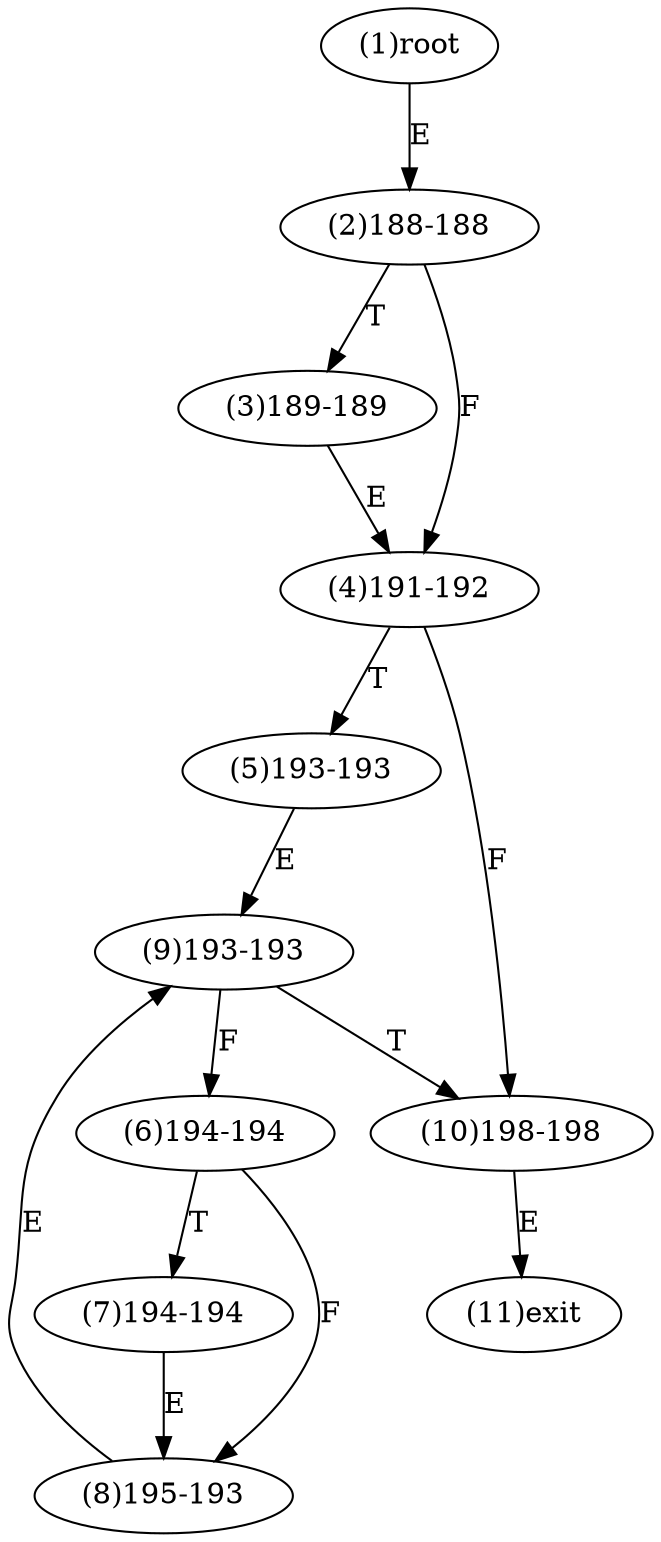 digraph "" { 
1[ label="(1)root"];
2[ label="(2)188-188"];
3[ label="(3)189-189"];
4[ label="(4)191-192"];
5[ label="(5)193-193"];
6[ label="(6)194-194"];
7[ label="(7)194-194"];
8[ label="(8)195-193"];
9[ label="(9)193-193"];
10[ label="(10)198-198"];
11[ label="(11)exit"];
1->2[ label="E"];
2->4[ label="F"];
2->3[ label="T"];
3->4[ label="E"];
4->10[ label="F"];
4->5[ label="T"];
5->9[ label="E"];
6->8[ label="F"];
6->7[ label="T"];
7->8[ label="E"];
8->9[ label="E"];
9->6[ label="F"];
9->10[ label="T"];
10->11[ label="E"];
}
